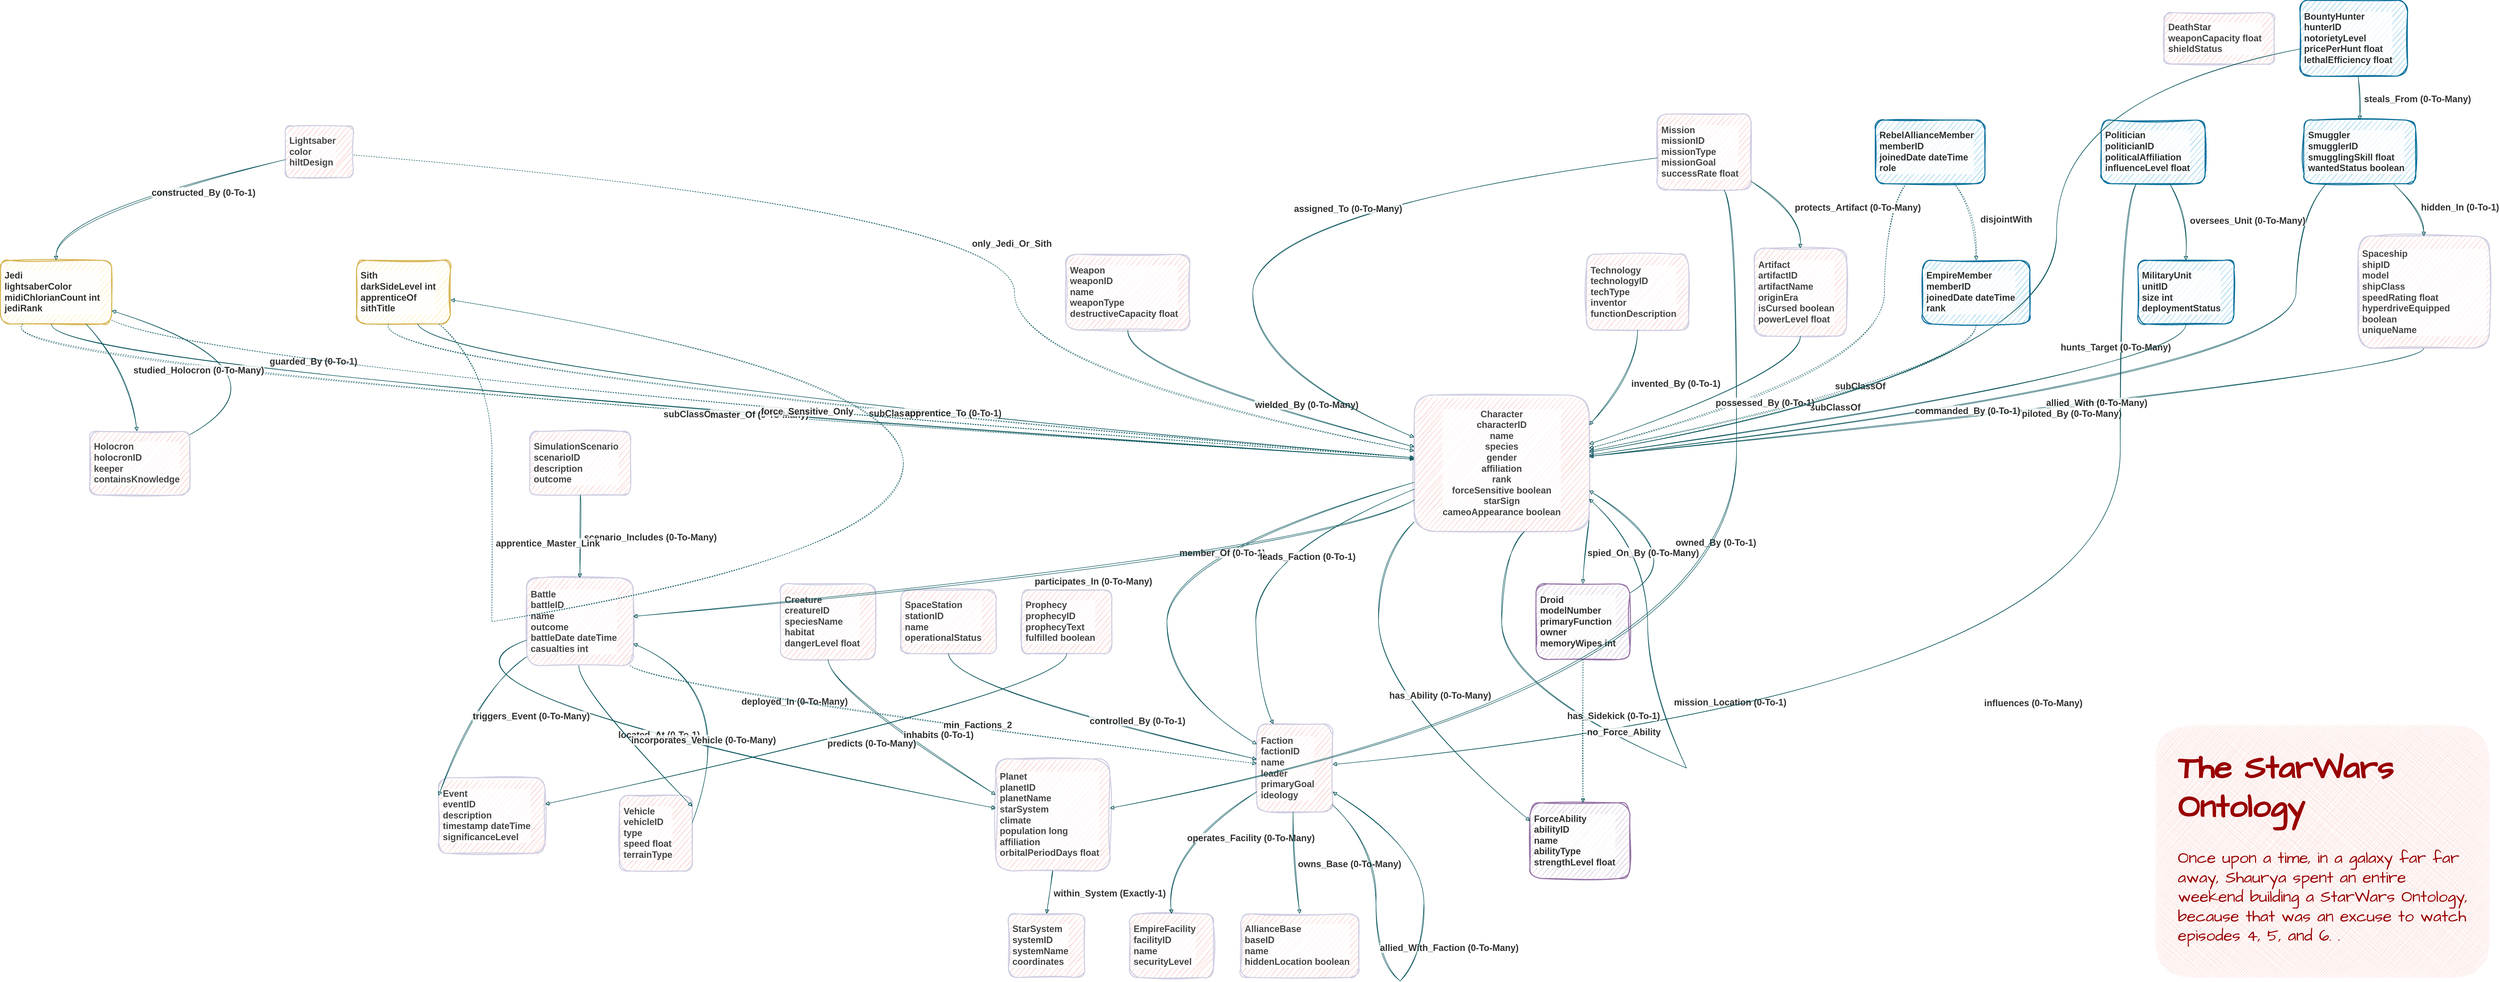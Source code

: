 <mxfile version="26.1.1">
  <diagram name="Page-1" id="XLeZ2xFjVM-nM3Y51FrJ">
    <mxGraphModel dx="7389" dy="4074" grid="1" gridSize="10" guides="1" tooltips="1" connect="1" arrows="1" fold="1" page="1" pageScale="1" pageWidth="850" pageHeight="1100" math="0" shadow="0" adaptiveColors="simple">
      <root>
        <mxCell id="0" />
        <mxCell id="1" parent="0" />
        <mxCell id="P2nuxgQEwrjuUguN4LJH-1" value="Character&#xa;characterID&#xa;name&#xa;species&#xa;gender&#xa;affiliation&#xa;rank&#xa;forceSensitive boolean&#xa;starSign&#xa;cameoAppearance boolean" style="whiteSpace=wrap;strokeWidth=2;sketch=1;curveFitting=1;jiggle=2;rounded=1;fontSize=18;labelBackgroundColor=default;labelBorderColor=none;fillColor=#FAD9D5;strokeColor=#D0CEE2;fontColor=#1A1A1A;textOpacity=80;align=center;spacingLeft=4;spacing=4;spacingTop=4;spacingBottom=4;spacingRight=4;fontStyle=1" vertex="1" parent="1">
          <mxGeometry x="2874" y="802" width="346" height="270" as="geometry" />
        </mxCell>
        <mxCell id="P2nuxgQEwrjuUguN4LJH-2" value="Jedi&#xa;lightsaberColor&#xa;midiChlorianCount int&#xa;jediRank" style="whiteSpace=wrap;strokeWidth=2;sketch=1;curveFitting=1;jiggle=2;rounded=1;fontSize=18;labelBackgroundColor=#FFFFFF;labelBorderColor=none;fillColor=#fff2cc;strokeColor=#d6b656;textOpacity=80;align=left;spacingLeft=4;spacing=4;spacingTop=4;spacingBottom=4;spacingRight=4;fontStyle=1" vertex="1" parent="1">
          <mxGeometry x="74" y="535" width="220" height="126" as="geometry" />
        </mxCell>
        <mxCell id="P2nuxgQEwrjuUguN4LJH-3" value="Sith&#xa;darkSideLevel int&#xa;apprenticeOf&#xa;sithTitle" style="whiteSpace=wrap;strokeWidth=2;sketch=1;curveFitting=1;jiggle=2;rounded=1;fontSize=18;labelBackgroundColor=#FFFFFF;labelBorderColor=none;fillColor=#fff2cc;strokeColor=#d6b656;textOpacity=80;align=left;spacingLeft=4;spacing=4;spacingTop=4;spacingBottom=4;spacingRight=4;fontStyle=1" vertex="1" parent="1">
          <mxGeometry x="779" y="535" width="186" height="126" as="geometry" />
        </mxCell>
        <mxCell id="P2nuxgQEwrjuUguN4LJH-4" value="Droid&#xa;modelNumber&#xa;primaryFunction&#xa;owner&#xa;memoryWipes int" style="whiteSpace=wrap;strokeWidth=2;sketch=1;curveFitting=1;jiggle=2;rounded=1;fontSize=18;labelBackgroundColor=#FFFFFF;labelBorderColor=none;fillColor=#e1d5e7;strokeColor=#9673a6;textOpacity=80;align=left;spacingLeft=4;spacing=4;spacingTop=4;spacingBottom=4;spacingRight=4;fontStyle=1" vertex="1" parent="1">
          <mxGeometry x="3115" y="1176" width="186" height="150" as="geometry" />
        </mxCell>
        <mxCell id="P2nuxgQEwrjuUguN4LJH-5" value="Spaceship&#xa;shipID&#xa;model&#xa;shipClass&#xa;speedRating float&#xa;hyperdriveEquipped boolean&#xa;uniqueName" style="whiteSpace=wrap;strokeWidth=2;sketch=1;curveFitting=1;jiggle=2;rounded=1;fontSize=18;labelBackgroundColor=#FFFFFF;labelBorderColor=none;fillColor=#FAD9D5;strokeColor=#D0CEE2;fontColor=#1A1A1A;textOpacity=80;align=left;spacingLeft=4;spacing=4;spacingTop=4;spacingBottom=4;spacingRight=4;fontStyle=1" vertex="1" parent="1">
          <mxGeometry x="4743" y="487" width="260" height="222" as="geometry" />
        </mxCell>
        <mxCell id="P2nuxgQEwrjuUguN4LJH-6" value="Planet&#xa;planetID&#xa;planetName&#xa;starSystem&#xa;climate&#xa;population long&#xa;affiliation&#xa;orbitalPeriodDays float" style="whiteSpace=wrap;strokeWidth=2;sketch=1;curveFitting=1;jiggle=2;rounded=1;fontSize=18;labelBackgroundColor=#FFFFFF;labelBorderColor=none;fillColor=#FAD9D5;strokeColor=#D0CEE2;fontColor=#1A1A1A;textOpacity=80;align=left;spacingLeft=4;spacing=4;spacingTop=4;spacingBottom=4;spacingRight=4;fontStyle=1" vertex="1" parent="1">
          <mxGeometry x="2045" y="1523" width="226" height="222" as="geometry" />
        </mxCell>
        <mxCell id="P2nuxgQEwrjuUguN4LJH-7" value="StarSystem&#xa;systemID&#xa;systemName&#xa;coordinates" style="whiteSpace=wrap;strokeWidth=2;sketch=1;curveFitting=1;jiggle=2;rounded=1;fontSize=18;labelBackgroundColor=#FFFFFF;labelBorderColor=none;fillColor=#FAD9D5;strokeColor=#D0CEE2;fontColor=#1A1A1A;textOpacity=80;align=left;spacingLeft=4;spacing=4;spacingTop=4;spacingBottom=4;spacingRight=4;fontStyle=1" vertex="1" parent="1">
          <mxGeometry x="2070" y="1830" width="151" height="126" as="geometry" />
        </mxCell>
        <mxCell id="P2nuxgQEwrjuUguN4LJH-8" value="Faction&#xa;factionID&#xa;name&#xa;leader&#xa;primaryGoal&#xa;ideology" style="whiteSpace=wrap;strokeWidth=2;sketch=1;curveFitting=1;jiggle=2;rounded=1;fontSize=18;labelBackgroundColor=#FFFFFF;labelBorderColor=none;fillColor=#FAD9D5;strokeColor=#D0CEE2;fontColor=#1A1A1A;textOpacity=80;align=left;spacingLeft=4;spacing=4;spacingTop=4;spacingBottom=4;spacingRight=4;fontStyle=1" vertex="1" parent="1">
          <mxGeometry x="2562" y="1454" width="150" height="174" as="geometry" />
        </mxCell>
        <mxCell id="P2nuxgQEwrjuUguN4LJH-9" value="Battle&#xa;battleID&#xa;name&#xa;outcome&#xa;battleDate dateTime&#xa;casualties int" style="whiteSpace=wrap;strokeWidth=2;sketch=1;curveFitting=1;jiggle=2;rounded=1;fontSize=18;labelBackgroundColor=#FFFFFF;labelBorderColor=none;fillColor=#FAD9D5;strokeColor=#D0CEE2;fontColor=#1A1A1A;textOpacity=80;align=left;spacingLeft=4;spacing=4;spacingTop=4;spacingBottom=4;spacingRight=4;fontStyle=1" vertex="1" parent="1">
          <mxGeometry x="1116" y="1164" width="211" height="174" as="geometry" />
        </mxCell>
        <mxCell id="P2nuxgQEwrjuUguN4LJH-10" value="Event&#xa;eventID&#xa;description&#xa;timestamp dateTime&#xa;significanceLevel" style="whiteSpace=wrap;strokeWidth=2;sketch=1;curveFitting=1;jiggle=2;rounded=1;fontSize=18;labelBackgroundColor=#FFFFFF;labelBorderColor=none;fillColor=#FAD9D5;strokeColor=#D0CEE2;fontColor=#1A1A1A;textOpacity=80;align=left;spacingLeft=4;spacing=4;spacingTop=4;spacingBottom=4;spacingRight=4;fontStyle=1" vertex="1" parent="1">
          <mxGeometry x="941.5" y="1560" width="211" height="150" as="geometry" />
        </mxCell>
        <mxCell id="P2nuxgQEwrjuUguN4LJH-11" value="Weapon&#xa;weaponID&#xa;name&#xa;weaponType&#xa;destructiveCapacity float" style="whiteSpace=wrap;strokeWidth=2;sketch=1;curveFitting=1;jiggle=2;rounded=1;fontSize=18;labelBackgroundColor=#FFFFFF;labelBorderColor=none;fillColor=#FAD9D5;strokeColor=#D0CEE2;fontColor=#1A1A1A;textOpacity=80;align=left;spacingLeft=4;spacing=4;spacingTop=4;spacingBottom=4;spacingRight=4;fontStyle=1" vertex="1" parent="1">
          <mxGeometry x="2184" y="523" width="245" height="150" as="geometry" />
        </mxCell>
        <mxCell id="P2nuxgQEwrjuUguN4LJH-12" value="Lightsaber&#xa;color&#xa;hiltDesign" style="whiteSpace=wrap;strokeWidth=2;sketch=1;curveFitting=1;jiggle=2;rounded=1;fontSize=18;labelBackgroundColor=#FFFFFF;labelBorderColor=none;fillColor=#FAD9D5;strokeColor=#D0CEE2;fontColor=#1A1A1A;textOpacity=80;align=left;spacingLeft=4;spacing=4;spacingTop=4;spacingBottom=4;spacingRight=4;fontStyle=1" vertex="1" parent="1">
          <mxGeometry x="638" y="269" width="135" height="102" as="geometry" />
        </mxCell>
        <mxCell id="P2nuxgQEwrjuUguN4LJH-13" value="ForceAbility&#xa;abilityID&#xa;name&#xa;abilityType&#xa;strengthLevel float" style="whiteSpace=wrap;strokeWidth=2;sketch=1;curveFitting=1;jiggle=2;rounded=1;fontSize=18;labelBackgroundColor=#FFFFFF;labelBorderColor=none;fillColor=#e1d5e7;strokeColor=#9673a6;textOpacity=80;align=left;spacingLeft=4;spacing=4;spacingTop=4;spacingBottom=4;spacingRight=4;fontStyle=1" vertex="1" parent="1">
          <mxGeometry x="3103" y="1610" width="198" height="150" as="geometry" />
        </mxCell>
        <mxCell id="P2nuxgQEwrjuUguN4LJH-14" value="Vehicle&#xa;vehicleID&#xa;type&#xa;speed float&#xa;terrainType" style="whiteSpace=wrap;strokeWidth=2;sketch=1;curveFitting=1;jiggle=2;rounded=1;fontSize=18;labelBackgroundColor=#FFFFFF;labelBorderColor=none;fillColor=#FAD9D5;strokeColor=#D0CEE2;fontColor=#1A1A1A;textOpacity=80;align=left;spacingLeft=4;spacing=4;spacingTop=4;spacingBottom=4;spacingRight=4;fontStyle=1" vertex="1" parent="1">
          <mxGeometry x="1300" y="1595" width="144" height="150" as="geometry" />
        </mxCell>
        <mxCell id="P2nuxgQEwrjuUguN4LJH-15" value="Mission&#xa;missionID&#xa;missionType&#xa;missionGoal&#xa;successRate float" style="whiteSpace=wrap;strokeWidth=2;sketch=1;curveFitting=1;jiggle=2;rounded=1;fontSize=18;labelBackgroundColor=#FFFFFF;labelBorderColor=none;fillColor=#FAD9D5;strokeColor=#D0CEE2;fontColor=#1A1A1A;textOpacity=80;align=left;spacingLeft=4;spacing=4;spacingTop=4;spacingBottom=4;spacingRight=4;fontStyle=1" vertex="1" parent="1">
          <mxGeometry x="3355" y="245" width="186" height="150" as="geometry" />
        </mxCell>
        <mxCell id="P2nuxgQEwrjuUguN4LJH-16" value="AllianceBase&#xa;baseID&#xa;name&#xa;hiddenLocation boolean" style="whiteSpace=wrap;strokeWidth=2;sketch=1;curveFitting=1;jiggle=2;rounded=1;fontSize=18;labelBackgroundColor=#FFFFFF;labelBorderColor=none;fillColor=#FAD9D5;strokeColor=#D0CEE2;fontColor=#1A1A1A;textOpacity=80;align=left;spacingLeft=4;spacing=4;spacingTop=4;spacingBottom=4;spacingRight=4;fontStyle=1" vertex="1" parent="1">
          <mxGeometry x="2530" y="1830" width="234" height="126" as="geometry" />
        </mxCell>
        <mxCell id="P2nuxgQEwrjuUguN4LJH-17" value="EmpireFacility&#xa;facilityID&#xa;name&#xa;securityLevel" style="whiteSpace=wrap;strokeWidth=2;sketch=1;curveFitting=1;jiggle=2;rounded=1;fontSize=18;labelBackgroundColor=#FFFFFF;labelBorderColor=none;fillColor=#FAD9D5;strokeColor=#D0CEE2;fontColor=#1A1A1A;textOpacity=80;align=left;spacingLeft=4;spacing=4;spacingTop=4;spacingBottom=4;spacingRight=4;fontStyle=1" vertex="1" parent="1">
          <mxGeometry x="2310" y="1830" width="166" height="126" as="geometry" />
        </mxCell>
        <mxCell id="P2nuxgQEwrjuUguN4LJH-18" value="RebelAllianceMember&#xa;memberID&#xa;joinedDate dateTime&#xa;role" style="whiteSpace=wrap;strokeWidth=2;sketch=1;curveFitting=1;jiggle=2;rounded=1;fontSize=18;labelBackgroundColor=#FFFFFF;labelBorderColor=none;fillColor=#b1ddf0;strokeColor=#10739e;textOpacity=80;align=left;spacingLeft=4;spacing=4;spacingTop=4;spacingBottom=4;spacingRight=4;fontStyle=1" vertex="1" parent="1">
          <mxGeometry x="3787" y="257" width="217" height="126" as="geometry" />
        </mxCell>
        <mxCell id="P2nuxgQEwrjuUguN4LJH-19" value="EmpireMember&#xa;memberID&#xa;joinedDate dateTime&#xa;rank" style="whiteSpace=wrap;strokeWidth=2;sketch=1;curveFitting=1;jiggle=2;rounded=1;fontSize=18;labelBackgroundColor=#FFFFFF;labelBorderColor=none;fillColor=#b1ddf0;strokeColor=#10739e;textOpacity=80;align=left;spacingLeft=4;spacing=4;spacingTop=4;spacingBottom=4;spacingRight=4;fontStyle=1" vertex="1" parent="1">
          <mxGeometry x="3880" y="535" width="213" height="126" as="geometry" />
        </mxCell>
        <mxCell id="P2nuxgQEwrjuUguN4LJH-20" value="Creature&#xa;creatureID&#xa;speciesName&#xa;habitat&#xa;dangerLevel float" style="whiteSpace=wrap;strokeWidth=2;sketch=1;curveFitting=1;jiggle=2;rounded=1;fontSize=18;labelBackgroundColor=#FFFFFF;labelBorderColor=none;fillColor=#FAD9D5;strokeColor=#D0CEE2;fontColor=#1A1A1A;textOpacity=80;align=left;spacingLeft=4;spacing=4;spacingTop=4;spacingBottom=4;spacingRight=4;fontStyle=1" vertex="1" parent="1">
          <mxGeometry x="1619" y="1176" width="188" height="150" as="geometry" />
        </mxCell>
        <mxCell id="P2nuxgQEwrjuUguN4LJH-21" value="Technology&#xa;technologyID&#xa;techType&#xa;inventor&#xa;functionDescription" style="whiteSpace=wrap;strokeWidth=2;sketch=1;curveFitting=1;jiggle=2;rounded=1;fontSize=18;labelBackgroundColor=#FFFFFF;labelBorderColor=none;fillColor=#FAD9D5;strokeColor=#D0CEE2;fontColor=#1A1A1A;textOpacity=80;align=left;spacingLeft=4;spacing=4;spacingTop=4;spacingBottom=4;spacingRight=4;fontStyle=1" vertex="1" parent="1">
          <mxGeometry x="3215" y="523" width="202" height="150" as="geometry" />
        </mxCell>
        <mxCell id="P2nuxgQEwrjuUguN4LJH-22" value="Artifact&#xa;artifactID&#xa;artifactName&#xa;originEra&#xa;isCursed boolean&#xa;powerLevel float" style="whiteSpace=wrap;strokeWidth=2;sketch=1;curveFitting=1;jiggle=2;rounded=1;fontSize=18;labelBackgroundColor=#FFFFFF;labelBorderColor=none;fillColor=#FAD9D5;strokeColor=#D0CEE2;fontColor=#1A1A1A;textOpacity=80;align=left;spacingLeft=4;spacing=4;spacingTop=4;spacingBottom=4;spacingRight=4;fontStyle=1" vertex="1" parent="1">
          <mxGeometry x="3547" y="511" width="183" height="174" as="geometry" />
        </mxCell>
        <mxCell id="P2nuxgQEwrjuUguN4LJH-23" value="Holocron&#xa;holocronID&#xa;keeper&#xa;containsKnowledge" style="whiteSpace=wrap;strokeWidth=2;sketch=1;curveFitting=1;jiggle=2;rounded=1;fontSize=18;labelBackgroundColor=#FFFFFF;labelBorderColor=none;fillColor=#FAD9D5;strokeColor=#D0CEE2;fontColor=#1A1A1A;textOpacity=80;align=left;spacingLeft=4;spacing=4;spacingTop=4;spacingBottom=4;spacingRight=4;fontStyle=1" vertex="1" parent="1">
          <mxGeometry x="251" y="874" width="198" height="126" as="geometry" />
        </mxCell>
        <mxCell id="P2nuxgQEwrjuUguN4LJH-24" value="SpaceStation&#xa;stationID&#xa;name&#xa;operationalStatus" style="whiteSpace=wrap;strokeWidth=2;sketch=1;curveFitting=1;jiggle=2;rounded=1;fontSize=18;labelBackgroundColor=#FFFFFF;labelBorderColor=none;fillColor=#FAD9D5;strokeColor=#D0CEE2;fontColor=#1A1A1A;textOpacity=80;align=left;spacingLeft=4;spacing=4;spacingTop=4;spacingBottom=4;spacingRight=4;fontStyle=1" vertex="1" parent="1">
          <mxGeometry x="1857" y="1188" width="189" height="126" as="geometry" />
        </mxCell>
        <mxCell id="P2nuxgQEwrjuUguN4LJH-25" value="DeathStar&#xa;weaponCapacity float&#xa;shieldStatus" style="whiteSpace=wrap;strokeWidth=2;sketch=1;curveFitting=1;jiggle=2;rounded=1;fontSize=18;labelBackgroundColor=#FFFFFF;labelBorderColor=none;fillColor=#FAD9D5;strokeColor=#D0CEE2;fontColor=#1A1A1A;textOpacity=80;align=left;spacingLeft=4;spacing=4;spacingTop=4;spacingBottom=4;spacingRight=4;fontStyle=1" vertex="1" parent="1">
          <mxGeometry x="4359" y="44" width="218" height="102" as="geometry" />
        </mxCell>
        <mxCell id="P2nuxgQEwrjuUguN4LJH-26" value="BountyHunter&#xa;hunterID&#xa;notorietyLevel&#xa;pricePerHunt float&#xa;lethalEfficiency float" style="whiteSpace=wrap;strokeWidth=2;sketch=1;curveFitting=1;jiggle=2;rounded=1;fontSize=18;labelBackgroundColor=#FFFFFF;labelBorderColor=none;fillColor=#b1ddf0;strokeColor=#10739e;textOpacity=80;align=left;spacingLeft=4;spacing=4;spacingTop=4;spacingBottom=4;spacingRight=4;fontStyle=1" vertex="1" parent="1">
          <mxGeometry x="4628" y="20" width="213" height="150" as="geometry" />
        </mxCell>
        <mxCell id="P2nuxgQEwrjuUguN4LJH-27" value="Smuggler&#xa;smugglerID&#xa;smugglingSkill float&#xa;wantedStatus boolean" style="whiteSpace=wrap;strokeWidth=2;sketch=1;curveFitting=1;jiggle=2;rounded=1;fontSize=18;labelBackgroundColor=#FFFFFF;labelBorderColor=none;fillColor=#b1ddf0;strokeColor=#10739e;textOpacity=80;align=left;spacingLeft=4;spacing=4;spacingTop=4;spacingBottom=4;spacingRight=4;fontStyle=1" vertex="1" parent="1">
          <mxGeometry x="4636" y="257" width="221" height="126" as="geometry" />
        </mxCell>
        <mxCell id="P2nuxgQEwrjuUguN4LJH-28" value="Politician&#xa;politicianID&#xa;politicalAffiliation&#xa;influenceLevel float" style="whiteSpace=wrap;strokeWidth=2;sketch=1;curveFitting=1;jiggle=2;rounded=1;fontSize=18;labelBackgroundColor=#FFFFFF;labelBorderColor=none;fillColor=#b1ddf0;strokeColor=#10739e;textOpacity=80;align=left;spacingLeft=4;spacing=4;spacingTop=4;spacingBottom=4;spacingRight=4;fontStyle=1" vertex="1" parent="1">
          <mxGeometry x="4234" y="257" width="206" height="126" as="geometry" />
        </mxCell>
        <mxCell id="P2nuxgQEwrjuUguN4LJH-29" value="MilitaryUnit&#xa;unitID&#xa;size int&#xa;deploymentStatus" style="whiteSpace=wrap;strokeWidth=2;sketch=1;curveFitting=1;jiggle=2;rounded=1;fontSize=18;labelBackgroundColor=#FFFFFF;labelBorderColor=none;fillColor=#b1ddf0;strokeColor=#10739e;textOpacity=80;align=left;spacingLeft=4;spacing=4;spacingTop=4;spacingBottom=4;spacingRight=4;fontStyle=1" vertex="1" parent="1">
          <mxGeometry x="4307" y="535" width="190" height="126" as="geometry" />
        </mxCell>
        <mxCell id="P2nuxgQEwrjuUguN4LJH-30" value="SimulationScenario&#xa;scenarioID&#xa;description&#xa;outcome" style="whiteSpace=wrap;strokeWidth=2;sketch=1;curveFitting=1;jiggle=2;rounded=1;fontSize=18;labelBackgroundColor=#FFFFFF;labelBorderColor=none;fillColor=#FAD9D5;strokeColor=#D0CEE2;fontColor=#1A1A1A;textOpacity=80;align=left;spacingLeft=4;spacing=4;spacingTop=4;spacingBottom=4;spacingRight=4;fontStyle=1" vertex="1" parent="1">
          <mxGeometry x="1122" y="874" width="200" height="126" as="geometry" />
        </mxCell>
        <mxCell id="P2nuxgQEwrjuUguN4LJH-31" value="Prophecy&#xa;prophecyID&#xa;prophecyText&#xa;fulfilled boolean" style="whiteSpace=wrap;strokeWidth=2;sketch=1;curveFitting=1;jiggle=2;rounded=1;fontSize=18;labelBackgroundColor=#FFFFFF;labelBorderColor=none;fillColor=#FAD9D5;strokeColor=#D0CEE2;fontColor=#1A1A1A;textOpacity=80;align=left;spacingLeft=4;spacing=4;spacingTop=4;spacingBottom=4;spacingRight=4;fontStyle=1" vertex="1" parent="1">
          <mxGeometry x="2096" y="1188" width="179" height="126" as="geometry" />
        </mxCell>
        <mxCell id="P2nuxgQEwrjuUguN4LJH-32" value="" style="whiteSpace=wrap;strokeWidth=2;sketch=1;curveFitting=1;jiggle=2;rounded=1;fontSize=18;labelBackgroundColor=#FFFFFF;labelBorderColor=none;fillColor=#FAD9D5;strokeColor=#D0CEE2;fontColor=#1A1A1A;textOpacity=80;align=left;spacingLeft=4;spacing=4;spacingTop=4;spacingBottom=4;spacingRight=4;fontStyle=1" vertex="1" parent="1">
          <mxGeometry x="3047" y="1251" as="geometry" />
        </mxCell>
        <mxCell id="P2nuxgQEwrjuUguN4LJH-33" value="" style="whiteSpace=wrap;strokeWidth=2;sketch=1;curveFitting=1;jiggle=2;rounded=1;fontSize=18;labelBackgroundColor=#FFFFFF;labelBorderColor=none;fillColor=#FAD9D5;strokeColor=#D0CEE2;fontColor=#1A1A1A;textOpacity=80;align=left;spacingLeft=4;spacing=4;spacingTop=4;spacingBottom=4;spacingRight=4;fontStyle=1" vertex="1" parent="1">
          <mxGeometry x="3413" y="1541" as="geometry" />
        </mxCell>
        <mxCell id="P2nuxgQEwrjuUguN4LJH-34" value="" style="whiteSpace=wrap;strokeWidth=2;sketch=1;curveFitting=1;jiggle=2;rounded=1;fontSize=18;labelBackgroundColor=#FFFFFF;labelBorderColor=none;fillColor=#FAD9D5;strokeColor=#D0CEE2;fontColor=#1A1A1A;textOpacity=80;align=left;spacingLeft=4;spacing=4;spacingTop=4;spacingBottom=4;spacingRight=4;fontStyle=1" vertex="1" parent="1">
          <mxGeometry x="2798" y="1808" as="geometry" />
        </mxCell>
        <mxCell id="P2nuxgQEwrjuUguN4LJH-35" value="" style="whiteSpace=wrap;strokeWidth=2;sketch=1;curveFitting=1;jiggle=2;rounded=1;fontSize=18;labelBackgroundColor=#FFFFFF;labelBorderColor=none;fillColor=#FAD9D5;strokeColor=#D0CEE2;fontColor=#1A1A1A;textOpacity=80;align=left;spacingLeft=4;spacing=4;spacingTop=4;spacingBottom=4;spacingRight=4;fontStyle=1" vertex="1" parent="1">
          <mxGeometry x="2846" y="1963" as="geometry" />
        </mxCell>
        <mxCell id="P2nuxgQEwrjuUguN4LJH-36" value="" style="whiteSpace=wrap;strokeWidth=2;sketch=1;curveFitting=1;jiggle=2;rounded=1;fontSize=18;labelBackgroundColor=#FFFFFF;labelBorderColor=none;fillColor=#FAD9D5;strokeColor=#D0CEE2;fontColor=#1A1A1A;textOpacity=80;align=left;spacingLeft=4;spacing=4;spacingTop=4;spacingBottom=4;spacingRight=4;fontStyle=1" vertex="1" parent="1">
          <mxGeometry x="1047" y="937" as="geometry" />
        </mxCell>
        <mxCell id="P2nuxgQEwrjuUguN4LJH-37" value="" style="whiteSpace=wrap;strokeWidth=2;sketch=1;curveFitting=1;jiggle=2;rounded=1;fontSize=18;labelBackgroundColor=#FFFFFF;labelBorderColor=none;fillColor=#FAD9D5;strokeColor=#D0CEE2;fontColor=#1A1A1A;textOpacity=80;align=left;spacingLeft=4;spacing=4;spacingTop=4;spacingBottom=4;spacingRight=4;fontStyle=1" vertex="1" parent="1">
          <mxGeometry x="1047" y="1251" as="geometry" />
        </mxCell>
        <mxCell id="P2nuxgQEwrjuUguN4LJH-38" value="subClassOf" style="curved=1;dashed=1;dashPattern=2 3;startArrow=none;endArrow=block;exitX=0.2;exitY=1;entryX=0;entryY=0.47;rounded=1;sketch=1;curveFitting=1;jiggle=2;fontSize=18;labelBackgroundColor=#FFFFFF;labelBorderColor=none;strokeColor=#09555B;fontColor=default;textOpacity=80;align=left;spacingLeft=4;spacing=4;spacingTop=4;spacingBottom=4;spacingRight=4;fontStyle=1" edge="1" parent="1" source="P2nuxgQEwrjuUguN4LJH-2" target="P2nuxgQEwrjuUguN4LJH-1">
          <mxGeometry relative="1" as="geometry">
            <Array as="points">
              <mxPoint x="20" y="755" />
            </Array>
          </mxGeometry>
        </mxCell>
        <mxCell id="P2nuxgQEwrjuUguN4LJH-39" value="subClassOf" style="curved=1;dashed=1;dashPattern=2 3;startArrow=none;endArrow=block;exitX=0.34;exitY=1;entryX=0;entryY=0.46;rounded=1;sketch=1;curveFitting=1;jiggle=2;fontSize=18;labelBackgroundColor=#FFFFFF;labelBorderColor=none;strokeColor=#09555B;fontColor=default;textOpacity=80;align=left;spacingLeft=4;spacing=4;spacingTop=4;spacingBottom=4;spacingRight=4;fontStyle=1" edge="1" parent="1" source="P2nuxgQEwrjuUguN4LJH-3" target="P2nuxgQEwrjuUguN4LJH-1">
          <mxGeometry relative="1" as="geometry">
            <Array as="points">
              <mxPoint x="800" y="755" />
            </Array>
          </mxGeometry>
        </mxCell>
        <mxCell id="P2nuxgQEwrjuUguN4LJH-40" value="subClassOf" style="curved=1;dashed=1;dashPattern=2 3;startArrow=none;endArrow=block;exitX=0.28;exitY=1;entryX=1;entryY=0.39;rounded=1;sketch=1;curveFitting=1;jiggle=2;fontSize=18;labelBackgroundColor=#FFFFFF;labelBorderColor=none;strokeColor=#09555B;fontColor=default;textOpacity=80;align=left;spacingLeft=4;spacing=4;spacingTop=4;spacingBottom=4;spacingRight=4;fontStyle=1" edge="1" parent="1" source="P2nuxgQEwrjuUguN4LJH-18" target="P2nuxgQEwrjuUguN4LJH-1">
          <mxGeometry relative="1" as="geometry">
            <Array as="points">
              <mxPoint x="3805" y="441" />
              <mxPoint x="3805" y="755" />
            </Array>
          </mxGeometry>
        </mxCell>
        <mxCell id="P2nuxgQEwrjuUguN4LJH-41" value="subClassOf" style="curved=1;dashed=1;dashPattern=2 3;startArrow=none;endArrow=block;exitX=0.5;exitY=1;entryX=1;entryY=0.41;rounded=1;sketch=1;curveFitting=1;jiggle=2;fontSize=18;labelBackgroundColor=#FFFFFF;labelBorderColor=none;strokeColor=#09555B;fontColor=default;textOpacity=80;align=left;spacingLeft=4;spacing=4;spacingTop=4;spacingBottom=4;spacingRight=4;fontStyle=1" edge="1" parent="1" source="P2nuxgQEwrjuUguN4LJH-19" target="P2nuxgQEwrjuUguN4LJH-1">
          <mxGeometry relative="1" as="geometry">
            <Array as="points">
              <mxPoint x="3987" y="755" />
            </Array>
          </mxGeometry>
        </mxCell>
        <mxCell id="P2nuxgQEwrjuUguN4LJH-42" value="disjointWith" style="curved=1;dashed=1;dashPattern=2 3;startArrow=none;endArrow=block;exitX=0.72;exitY=1;entryX=0.5;entryY=0;rounded=1;sketch=1;curveFitting=1;jiggle=2;fontSize=18;labelBackgroundColor=#FFFFFF;labelBorderColor=none;strokeColor=#09555B;fontColor=default;textOpacity=80;align=left;spacingLeft=4;spacing=4;spacingTop=4;spacingBottom=4;spacingRight=4;fontStyle=1" edge="1" parent="1" source="P2nuxgQEwrjuUguN4LJH-18" target="P2nuxgQEwrjuUguN4LJH-19">
          <mxGeometry relative="1" as="geometry">
            <Array as="points">
              <mxPoint x="3987" y="441" />
            </Array>
          </mxGeometry>
        </mxCell>
        <mxCell id="P2nuxgQEwrjuUguN4LJH-43" value="member_Of (0-To-1)" style="curved=1;startArrow=none;endArrow=block;exitX=0;exitY=0.64;entryX=0;entryY=0.23;rounded=1;sketch=1;curveFitting=1;jiggle=2;fontSize=18;labelBackgroundColor=#FFFFFF;labelBorderColor=none;strokeColor=#09555B;fontColor=default;textOpacity=80;align=left;spacingLeft=4;spacing=4;spacingTop=4;spacingBottom=4;spacingRight=4;fontStyle=1" edge="1" parent="1" source="P2nuxgQEwrjuUguN4LJH-1" target="P2nuxgQEwrjuUguN4LJH-8">
          <mxGeometry relative="1" as="geometry">
            <Array as="points">
              <mxPoint x="2384" y="1118" />
              <mxPoint x="2384" y="1384" />
            </Array>
          </mxGeometry>
        </mxCell>
        <mxCell id="P2nuxgQEwrjuUguN4LJH-44" value="leads_Faction (0-To-1)" style="curved=1;startArrow=none;endArrow=block;exitX=0;exitY=0.69;entryX=0.22;entryY=0;rounded=1;sketch=1;curveFitting=1;jiggle=2;fontSize=18;labelBackgroundColor=#FFFFFF;labelBorderColor=none;strokeColor=#09555B;fontColor=default;textOpacity=80;align=left;spacingLeft=4;spacing=4;spacingTop=4;spacingBottom=4;spacingRight=4;fontStyle=1" edge="1" parent="1" source="P2nuxgQEwrjuUguN4LJH-1" target="P2nuxgQEwrjuUguN4LJH-8">
          <mxGeometry relative="1" as="geometry">
            <Array as="points">
              <mxPoint x="2560" y="1118" />
              <mxPoint x="2560" y="1384" />
            </Array>
          </mxGeometry>
        </mxCell>
        <mxCell id="P2nuxgQEwrjuUguN4LJH-45" value="apprentice_To (0-To-1)" style="curved=1;startArrow=none;endArrow=block;exitX=0.65;exitY=1;entryX=0;entryY=0.46;rounded=1;sketch=1;curveFitting=1;jiggle=2;fontSize=18;labelBackgroundColor=#FFFFFF;labelBorderColor=none;strokeColor=#09555B;fontColor=default;textOpacity=80;align=left;spacingLeft=4;spacing=4;spacingTop=4;spacingBottom=4;spacingRight=4;fontStyle=1" edge="1" parent="1" source="P2nuxgQEwrjuUguN4LJH-3" target="P2nuxgQEwrjuUguN4LJH-1">
          <mxGeometry relative="1" as="geometry">
            <Array as="points">
              <mxPoint x="944" y="755" />
            </Array>
          </mxGeometry>
        </mxCell>
        <mxCell id="P2nuxgQEwrjuUguN4LJH-46" value="master_Of (0-To-Many)" style="curved=1;startArrow=none;endArrow=block;exitX=0.46;exitY=1;entryX=0;entryY=0.47;rounded=1;sketch=1;curveFitting=1;jiggle=2;fontSize=18;labelBackgroundColor=#FFFFFF;labelBorderColor=none;strokeColor=#09555B;fontColor=default;textOpacity=80;align=left;spacingLeft=4;spacing=4;spacingTop=4;spacingBottom=4;spacingRight=4;fontStyle=1" edge="1" parent="1" source="P2nuxgQEwrjuUguN4LJH-2" target="P2nuxgQEwrjuUguN4LJH-1">
          <mxGeometry relative="1" as="geometry">
            <Array as="points">
              <mxPoint x="164" y="755" />
            </Array>
          </mxGeometry>
        </mxCell>
        <mxCell id="P2nuxgQEwrjuUguN4LJH-47" value="participates_In (0-To-Many)" style="curved=1;startArrow=none;endArrow=block;exitX=0;exitY=0.77;entryX=1;entryY=0.44;rounded=1;sketch=1;curveFitting=1;jiggle=2;fontSize=18;labelBackgroundColor=#FFFFFF;labelBorderColor=none;strokeColor=#09555B;fontColor=default;textOpacity=80;align=left;spacingLeft=4;spacing=4;spacingTop=4;spacingBottom=4;spacingRight=4;fontStyle=1" edge="1" parent="1" source="P2nuxgQEwrjuUguN4LJH-1" target="P2nuxgQEwrjuUguN4LJH-9">
          <mxGeometry relative="1" as="geometry">
            <Array as="points">
              <mxPoint x="2682" y="1118" />
            </Array>
          </mxGeometry>
        </mxCell>
        <mxCell id="P2nuxgQEwrjuUguN4LJH-48" value="located_At (0-To-1)" style="curved=1;startArrow=none;endArrow=block;exitX=0;exitY=0.71;entryX=0;entryY=0.44;rounded=1;sketch=1;curveFitting=1;jiggle=2;fontSize=18;labelBackgroundColor=#FFFFFF;labelBorderColor=none;strokeColor=#09555B;fontColor=default;textOpacity=80;align=left;spacingLeft=4;spacing=4;spacingTop=4;spacingBottom=4;spacingRight=4;fontStyle=1" edge="1" parent="1" source="P2nuxgQEwrjuUguN4LJH-9" target="P2nuxgQEwrjuUguN4LJH-6">
          <mxGeometry relative="1" as="geometry">
            <Array as="points">
              <mxPoint x="830" y="1384" />
            </Array>
          </mxGeometry>
        </mxCell>
        <mxCell id="P2nuxgQEwrjuUguN4LJH-49" value="triggers_Event (0-To-Many)" style="curved=1;startArrow=none;endArrow=block;exitX=0;exitY=0.9;entryX=0;entryY=0.24;rounded=1;sketch=1;curveFitting=1;jiggle=2;fontSize=18;labelBackgroundColor=#FFFFFF;labelBorderColor=none;strokeColor=#09555B;fontColor=default;textOpacity=80;align=left;spacingLeft=4;spacing=4;spacingTop=4;spacingBottom=4;spacingRight=4;fontStyle=1" edge="1" parent="1" source="P2nuxgQEwrjuUguN4LJH-9" target="P2nuxgQEwrjuUguN4LJH-10">
          <mxGeometry relative="1" as="geometry">
            <Array as="points">
              <mxPoint x="1021" y="1384" />
            </Array>
          </mxGeometry>
        </mxCell>
        <mxCell id="P2nuxgQEwrjuUguN4LJH-50" value="owned_By (0-To-1)" style="curved=1;startArrow=none;endArrow=block;exitX=1;exitY=0.12;entryX=1;entryY=0.7;rounded=1;sketch=1;curveFitting=1;jiggle=2;fontSize=18;labelBackgroundColor=#FFFFFF;labelBorderColor=none;strokeColor=#09555B;fontColor=default;textOpacity=80;align=left;spacingLeft=4;spacing=4;spacingTop=4;spacingBottom=4;spacingRight=4;fontStyle=1" edge="1" parent="1" source="P2nuxgQEwrjuUguN4LJH-4" target="P2nuxgQEwrjuUguN4LJH-1">
          <mxGeometry relative="1" as="geometry">
            <Array as="points">
              <mxPoint x="3424" y="1118" />
            </Array>
          </mxGeometry>
        </mxCell>
        <mxCell id="P2nuxgQEwrjuUguN4LJH-51" value="piloted_By (0-To-Many)" style="curved=1;startArrow=none;endArrow=block;exitX=0.5;exitY=1;entryX=1;entryY=0.45;rounded=1;sketch=1;curveFitting=1;jiggle=2;fontSize=18;labelBackgroundColor=#FFFFFF;labelBorderColor=none;strokeColor=#09555B;fontColor=default;textOpacity=80;align=left;spacingLeft=4;spacing=4;spacingTop=4;spacingBottom=4;spacingRight=4;fontStyle=1" edge="1" parent="1" source="P2nuxgQEwrjuUguN4LJH-5" target="P2nuxgQEwrjuUguN4LJH-1">
          <mxGeometry relative="1" as="geometry">
            <Array as="points">
              <mxPoint x="4873" y="755" />
            </Array>
          </mxGeometry>
        </mxCell>
        <mxCell id="P2nuxgQEwrjuUguN4LJH-52" value="within_System (Exactly-1)" style="curved=1;startArrow=none;endArrow=block;exitX=0.5;exitY=1;entryX=0.5;entryY=0;rounded=1;sketch=1;curveFitting=1;jiggle=2;fontSize=18;labelBackgroundColor=#FFFFFF;labelBorderColor=none;strokeColor=#09555B;fontColor=default;textOpacity=80;align=left;spacingLeft=4;spacing=4;spacingTop=4;spacingBottom=4;spacingRight=4;fontStyle=1" edge="1" parent="1" source="P2nuxgQEwrjuUguN4LJH-6" target="P2nuxgQEwrjuUguN4LJH-7">
          <mxGeometry relative="1" as="geometry">
            <Array as="points" />
          </mxGeometry>
        </mxCell>
        <mxCell id="P2nuxgQEwrjuUguN4LJH-53" value="wielded_By (0-To-Many)" style="curved=1;startArrow=none;endArrow=block;exitX=0.5;exitY=1;entryX=0;entryY=0.38;rounded=1;sketch=1;curveFitting=1;jiggle=2;fontSize=18;labelBackgroundColor=#FFFFFF;labelBorderColor=none;strokeColor=#09555B;fontColor=default;textOpacity=80;align=left;spacingLeft=4;spacing=4;spacingTop=4;spacingBottom=4;spacingRight=4;fontStyle=1" edge="1" parent="1" source="P2nuxgQEwrjuUguN4LJH-11" target="P2nuxgQEwrjuUguN4LJH-1">
          <mxGeometry relative="1" as="geometry">
            <Array as="points">
              <mxPoint x="2307" y="755" />
            </Array>
          </mxGeometry>
        </mxCell>
        <mxCell id="P2nuxgQEwrjuUguN4LJH-54" value="has_Ability (0-To-Many)" style="curved=1;startArrow=none;endArrow=block;exitX=0;exitY=0.93;entryX=0;entryY=0.24;rounded=1;sketch=1;curveFitting=1;jiggle=2;fontSize=18;labelBackgroundColor=#FFFFFF;labelBorderColor=none;strokeColor=#09555B;fontColor=default;textOpacity=80;align=left;spacingLeft=4;spacing=4;spacingTop=4;spacingBottom=4;spacingRight=4;fontStyle=1" edge="1" parent="1" source="P2nuxgQEwrjuUguN4LJH-1" target="P2nuxgQEwrjuUguN4LJH-13">
          <mxGeometry relative="1" as="geometry">
            <Array as="points">
              <mxPoint x="2803" y="1118" />
              <mxPoint x="2803" y="1384" />
            </Array>
          </mxGeometry>
        </mxCell>
        <mxCell id="P2nuxgQEwrjuUguN4LJH-55" value="deployed_In (0-To-Many)" style="curved=1;startArrow=none;endArrow=block;exitX=1;exitY=0.36;entryX=1;entryY=0.75;rounded=1;sketch=1;curveFitting=1;jiggle=2;fontSize=18;labelBackgroundColor=#FFFFFF;labelBorderColor=none;strokeColor=#09555B;fontColor=default;textOpacity=80;align=left;spacingLeft=4;spacing=4;spacingTop=4;spacingBottom=4;spacingRight=4;fontStyle=1" edge="1" parent="1" source="P2nuxgQEwrjuUguN4LJH-14" target="P2nuxgQEwrjuUguN4LJH-9">
          <mxGeometry relative="1" as="geometry">
            <Array as="points">
              <mxPoint x="1542" y="1384" />
            </Array>
          </mxGeometry>
        </mxCell>
        <mxCell id="P2nuxgQEwrjuUguN4LJH-56" value="assigned_To (0-To-Many)" style="curved=1;startArrow=none;endArrow=block;exitX=0;exitY=0.58;entryX=0;entryY=0.31;rounded=1;sketch=1;curveFitting=1;jiggle=2;fontSize=18;labelBackgroundColor=#FFFFFF;labelBorderColor=none;strokeColor=#09555B;fontColor=default;textOpacity=80;align=left;spacingLeft=4;spacing=4;spacingTop=4;spacingBottom=4;spacingRight=4;fontStyle=1" edge="1" parent="1" source="P2nuxgQEwrjuUguN4LJH-15" target="P2nuxgQEwrjuUguN4LJH-1">
          <mxGeometry relative="1" as="geometry">
            <Array as="points">
              <mxPoint x="2554" y="441" />
              <mxPoint x="2554" y="755" />
            </Array>
          </mxGeometry>
        </mxCell>
        <mxCell id="P2nuxgQEwrjuUguN4LJH-57" value="mission_Location (0-To-1)" style="curved=1;startArrow=none;endArrow=block;exitX=0.71;exitY=1;entryX=1;entryY=0.44;rounded=1;sketch=1;curveFitting=1;jiggle=2;fontSize=18;labelBackgroundColor=#FFFFFF;labelBorderColor=none;strokeColor=#09555B;fontColor=default;textOpacity=80;align=left;spacingLeft=4;spacing=4;spacingTop=4;spacingBottom=4;spacingRight=4;fontStyle=1" edge="1" parent="1" source="P2nuxgQEwrjuUguN4LJH-15" target="P2nuxgQEwrjuUguN4LJH-6">
          <mxGeometry relative="1" as="geometry">
            <Array as="points">
              <mxPoint x="3512" y="441" />
              <mxPoint x="3512" y="1384" />
            </Array>
          </mxGeometry>
        </mxCell>
        <mxCell id="P2nuxgQEwrjuUguN4LJH-58" value="operates_Facility (0-To-Many)" style="curved=1;startArrow=none;endArrow=block;exitX=0;exitY=0.77;entryX=0.5;entryY=0;rounded=1;sketch=1;curveFitting=1;jiggle=2;fontSize=18;labelBackgroundColor=#FFFFFF;labelBorderColor=none;strokeColor=#09555B;fontColor=default;textOpacity=80;align=left;spacingLeft=4;spacing=4;spacingTop=4;spacingBottom=4;spacingRight=4;fontStyle=1" edge="1" parent="1" source="P2nuxgQEwrjuUguN4LJH-8" target="P2nuxgQEwrjuUguN4LJH-17">
          <mxGeometry relative="1" as="geometry">
            <Array as="points">
              <mxPoint x="2382" y="1699" />
            </Array>
          </mxGeometry>
        </mxCell>
        <mxCell id="P2nuxgQEwrjuUguN4LJH-59" value="owns_Base (0-To-Many)" style="curved=1;startArrow=none;endArrow=block;exitX=0.48;exitY=1;entryX=0.5;entryY=0;rounded=1;sketch=1;curveFitting=1;jiggle=2;fontSize=18;labelBackgroundColor=#FFFFFF;labelBorderColor=none;strokeColor=#09555B;fontColor=default;textOpacity=80;align=left;spacingLeft=4;spacing=4;spacingTop=4;spacingBottom=4;spacingRight=4;fontStyle=1" edge="1" parent="1" source="P2nuxgQEwrjuUguN4LJH-8" target="P2nuxgQEwrjuUguN4LJH-16">
          <mxGeometry relative="1" as="geometry">
            <Array as="points">
              <mxPoint x="2632" y="1699" />
            </Array>
          </mxGeometry>
        </mxCell>
        <mxCell id="P2nuxgQEwrjuUguN4LJH-60" value="inhabits (0-To-1)" style="curved=1;startArrow=none;endArrow=block;exitX=0.5;exitY=1;entryX=0;entryY=0.32;rounded=1;sketch=1;curveFitting=1;jiggle=2;fontSize=18;labelBackgroundColor=#FFFFFF;labelBorderColor=none;strokeColor=#09555B;fontColor=default;textOpacity=80;align=left;spacingLeft=4;spacing=4;spacingTop=4;spacingBottom=4;spacingRight=4;fontStyle=1" edge="1" parent="1" source="P2nuxgQEwrjuUguN4LJH-20" target="P2nuxgQEwrjuUguN4LJH-6">
          <mxGeometry relative="1" as="geometry">
            <Array as="points">
              <mxPoint x="1713" y="1384" />
            </Array>
          </mxGeometry>
        </mxCell>
        <mxCell id="P2nuxgQEwrjuUguN4LJH-61" value="invented_By (0-To-1)" style="curved=1;startArrow=none;endArrow=block;exitX=0.5;exitY=1;entryX=1;entryY=0.22;rounded=1;sketch=1;curveFitting=1;jiggle=2;fontSize=18;labelBackgroundColor=#FFFFFF;labelBorderColor=none;strokeColor=#09555B;fontColor=default;textOpacity=80;align=left;spacingLeft=4;spacing=4;spacingTop=4;spacingBottom=4;spacingRight=4;fontStyle=1" edge="1" parent="1" source="P2nuxgQEwrjuUguN4LJH-21" target="P2nuxgQEwrjuUguN4LJH-1">
          <mxGeometry relative="1" as="geometry">
            <Array as="points">
              <mxPoint x="3316" y="755" />
            </Array>
          </mxGeometry>
        </mxCell>
        <mxCell id="P2nuxgQEwrjuUguN4LJH-62" value="possessed_By (0-To-1)" style="curved=1;startArrow=none;endArrow=block;exitX=0.5;exitY=1;entryX=1;entryY=0.36;rounded=1;sketch=1;curveFitting=1;jiggle=2;fontSize=18;labelBackgroundColor=#FFFFFF;labelBorderColor=none;strokeColor=#09555B;fontColor=default;textOpacity=80;align=left;spacingLeft=4;spacing=4;spacingTop=4;spacingBottom=4;spacingRight=4;fontStyle=1" edge="1" parent="1" source="P2nuxgQEwrjuUguN4LJH-22" target="P2nuxgQEwrjuUguN4LJH-1">
          <mxGeometry relative="1" as="geometry">
            <Array as="points">
              <mxPoint x="3639" y="755" />
            </Array>
          </mxGeometry>
        </mxCell>
        <mxCell id="P2nuxgQEwrjuUguN4LJH-63" value="controlled_By (0-To-1)" style="curved=1;startArrow=none;endArrow=block;exitX=0.5;exitY=1;entryX=0;entryY=0.4;rounded=1;sketch=1;curveFitting=1;jiggle=2;fontSize=18;labelBackgroundColor=#FFFFFF;labelBorderColor=none;strokeColor=#09555B;fontColor=default;textOpacity=80;align=left;spacingLeft=4;spacing=4;spacingTop=4;spacingBottom=4;spacingRight=4;fontStyle=1" edge="1" parent="1" source="P2nuxgQEwrjuUguN4LJH-24" target="P2nuxgQEwrjuUguN4LJH-8">
          <mxGeometry relative="1" as="geometry">
            <Array as="points">
              <mxPoint x="1952" y="1384" />
            </Array>
          </mxGeometry>
        </mxCell>
        <mxCell id="P2nuxgQEwrjuUguN4LJH-64" value="scenario_Includes (0-To-Many)" style="curved=1;startArrow=none;endArrow=block;exitX=0.5;exitY=1;entryX=0.5;entryY=0;rounded=1;sketch=1;curveFitting=1;jiggle=2;fontSize=18;labelBackgroundColor=#FFFFFF;labelBorderColor=none;strokeColor=#09555B;fontColor=default;textOpacity=80;align=left;spacingLeft=4;spacing=4;spacingTop=4;spacingBottom=4;spacingRight=4;fontStyle=1" edge="1" parent="1" source="P2nuxgQEwrjuUguN4LJH-30" target="P2nuxgQEwrjuUguN4LJH-9">
          <mxGeometry relative="1" as="geometry">
            <Array as="points" />
          </mxGeometry>
        </mxCell>
        <mxCell id="P2nuxgQEwrjuUguN4LJH-65" value="predicts (0-To-Many)" style="curved=1;startArrow=none;endArrow=block;exitX=0.5;exitY=1;entryX=1;entryY=0.35;rounded=1;sketch=1;curveFitting=1;jiggle=2;fontSize=18;labelBackgroundColor=#FFFFFF;labelBorderColor=none;strokeColor=#09555B;fontColor=default;textOpacity=80;align=left;spacingLeft=4;spacing=4;spacingTop=4;spacingBottom=4;spacingRight=4;fontStyle=1" edge="1" parent="1" source="P2nuxgQEwrjuUguN4LJH-31" target="P2nuxgQEwrjuUguN4LJH-10">
          <mxGeometry relative="1" as="geometry">
            <Array as="points">
              <mxPoint x="2186" y="1384" />
            </Array>
          </mxGeometry>
        </mxCell>
        <mxCell id="P2nuxgQEwrjuUguN4LJH-66" value="influences (0-To-Many)" style="curved=1;startArrow=none;endArrow=block;exitX=0.34;exitY=1;entryX=1;entryY=0.46;rounded=1;sketch=1;curveFitting=1;jiggle=2;fontSize=18;labelBackgroundColor=#FFFFFF;labelBorderColor=none;strokeColor=#09555B;fontColor=default;textOpacity=80;align=left;spacingLeft=4;spacing=4;spacingTop=4;spacingBottom=4;spacingRight=4;fontStyle=1" edge="1" parent="1" source="P2nuxgQEwrjuUguN4LJH-28" target="P2nuxgQEwrjuUguN4LJH-8">
          <mxGeometry relative="1" as="geometry">
            <Array as="points">
              <mxPoint x="4272" y="441" />
              <mxPoint x="4272" y="1384" />
            </Array>
          </mxGeometry>
        </mxCell>
        <mxCell id="P2nuxgQEwrjuUguN4LJH-67" value="hunts_Target (0-To-Many)" style="curved=1;startArrow=none;endArrow=block;exitX=0;exitY=0.64;entryX=1;entryY=0.42;rounded=1;sketch=1;curveFitting=1;jiggle=2;fontSize=18;labelBackgroundColor=#FFFFFF;labelBorderColor=none;strokeColor=#09555B;fontColor=default;textOpacity=80;align=left;spacingLeft=4;spacing=4;spacingTop=4;spacingBottom=4;spacingRight=4;fontStyle=1" edge="1" parent="1" source="P2nuxgQEwrjuUguN4LJH-26" target="P2nuxgQEwrjuUguN4LJH-1">
          <mxGeometry relative="1" as="geometry">
            <Array as="points">
              <mxPoint x="4146" y="207" />
              <mxPoint x="4146" y="755" />
            </Array>
          </mxGeometry>
        </mxCell>
        <mxCell id="P2nuxgQEwrjuUguN4LJH-68" value="allied_With (0-To-Many)" style="curved=1;startArrow=none;endArrow=block;exitX=0.2;exitY=1;entryX=1;entryY=0.45;rounded=1;sketch=1;curveFitting=1;jiggle=2;fontSize=18;labelBackgroundColor=#FFFFFF;labelBorderColor=none;strokeColor=#09555B;fontColor=default;textOpacity=80;align=left;spacingLeft=4;spacing=4;spacingTop=4;spacingBottom=4;spacingRight=4;fontStyle=1" edge="1" parent="1" source="P2nuxgQEwrjuUguN4LJH-27" target="P2nuxgQEwrjuUguN4LJH-1">
          <mxGeometry relative="1" as="geometry">
            <Array as="points">
              <mxPoint x="4620" y="441" />
              <mxPoint x="4620" y="755" />
            </Array>
          </mxGeometry>
        </mxCell>
        <mxCell id="P2nuxgQEwrjuUguN4LJH-69" value="commanded_By (0-To-1)" style="curved=1;startArrow=none;endArrow=block;exitX=0.5;exitY=1;entryX=1;entryY=0.44;rounded=1;sketch=1;curveFitting=1;jiggle=2;fontSize=18;labelBackgroundColor=#FFFFFF;labelBorderColor=none;strokeColor=#09555B;fontColor=default;textOpacity=80;align=left;spacingLeft=4;spacing=4;spacingTop=4;spacingBottom=4;spacingRight=4;fontStyle=1" edge="1" parent="1" source="P2nuxgQEwrjuUguN4LJH-29" target="P2nuxgQEwrjuUguN4LJH-1">
          <mxGeometry relative="1" as="geometry">
            <Array as="points">
              <mxPoint x="4402" y="755" />
            </Array>
          </mxGeometry>
        </mxCell>
        <mxCell id="P2nuxgQEwrjuUguN4LJH-70" value="guarded_By (0-To-1)" style="curved=1;startArrow=none;endArrow=block;exitX=1;exitY=0.05;entryX=1;entryY=0.79;rounded=1;sketch=1;curveFitting=1;jiggle=2;fontSize=18;labelBackgroundColor=#FFFFFF;labelBorderColor=none;strokeColor=#09555B;fontColor=default;textOpacity=80;align=left;spacingLeft=4;spacing=4;spacingTop=4;spacingBottom=4;spacingRight=4;fontStyle=1" edge="1" parent="1" source="P2nuxgQEwrjuUguN4LJH-23" target="P2nuxgQEwrjuUguN4LJH-2">
          <mxGeometry relative="1" as="geometry">
            <Array as="points">
              <mxPoint x="666" y="755" />
            </Array>
          </mxGeometry>
        </mxCell>
        <mxCell id="P2nuxgQEwrjuUguN4LJH-71" value="" style="curved=1;startArrow=none;endArrow=none;exitX=0.63;exitY=1;entryX=Infinity;entryY=-Infinity;rounded=1;sketch=1;curveFitting=1;jiggle=2;fontSize=18;labelBackgroundColor=#FFFFFF;labelBorderColor=none;strokeColor=#09555B;fontColor=default;textOpacity=80;align=left;spacingLeft=4;spacing=4;spacingTop=4;spacingBottom=4;spacingRight=4;fontStyle=1" edge="1" parent="1" source="P2nuxgQEwrjuUguN4LJH-1" target="P2nuxgQEwrjuUguN4LJH-32">
          <mxGeometry relative="1" as="geometry">
            <Array as="points">
              <mxPoint x="3047" y="1118" />
            </Array>
          </mxGeometry>
        </mxCell>
        <mxCell id="P2nuxgQEwrjuUguN4LJH-72" value="has_Sidekick (0-To-1)" style="curved=1;startArrow=none;endArrow=none;exitX=Infinity;exitY=Infinity;entryX=Infinity;entryY=Infinity;rounded=1;sketch=1;curveFitting=1;jiggle=2;fontSize=18;labelBackgroundColor=#FFFFFF;labelBorderColor=none;strokeColor=#09555B;fontColor=default;textOpacity=80;align=left;spacingLeft=4;spacing=4;spacingTop=4;spacingBottom=4;spacingRight=4;fontStyle=1" edge="1" parent="1" source="P2nuxgQEwrjuUguN4LJH-32" target="P2nuxgQEwrjuUguN4LJH-33">
          <mxGeometry relative="1" as="geometry">
            <Array as="points">
              <mxPoint x="3047" y="1384" />
            </Array>
          </mxGeometry>
        </mxCell>
        <mxCell id="P2nuxgQEwrjuUguN4LJH-73" value="" style="curved=1;startArrow=none;endArrow=block;exitX=Infinity;exitY=Infinity;entryX=1;entryY=0.76;rounded=1;sketch=1;curveFitting=1;jiggle=2;fontSize=18;labelBackgroundColor=#FFFFFF;labelBorderColor=none;strokeColor=#09555B;fontColor=default;textOpacity=80;align=left;spacingLeft=4;spacing=4;spacingTop=4;spacingBottom=4;spacingRight=4;fontStyle=1" edge="1" parent="1" source="P2nuxgQEwrjuUguN4LJH-33" target="P2nuxgQEwrjuUguN4LJH-1">
          <mxGeometry relative="1" as="geometry">
            <Array as="points">
              <mxPoint x="3336" y="1384" />
              <mxPoint x="3336" y="1118" />
            </Array>
          </mxGeometry>
        </mxCell>
        <mxCell id="P2nuxgQEwrjuUguN4LJH-74" value="" style="curved=1;startArrow=none;endArrow=none;exitX=1;exitY=0.92;entryX=Infinity;entryY=-Infinity;rounded=1;sketch=1;curveFitting=1;jiggle=2;fontSize=18;labelBackgroundColor=#FFFFFF;labelBorderColor=none;strokeColor=#09555B;fontColor=default;textOpacity=80;align=left;spacingLeft=4;spacing=4;spacingTop=4;spacingBottom=4;spacingRight=4;fontStyle=1" edge="1" parent="1" source="P2nuxgQEwrjuUguN4LJH-8" target="P2nuxgQEwrjuUguN4LJH-34">
          <mxGeometry relative="1" as="geometry">
            <Array as="points">
              <mxPoint x="2798" y="1699" />
            </Array>
          </mxGeometry>
        </mxCell>
        <mxCell id="P2nuxgQEwrjuUguN4LJH-75" value="allied_With_Faction (0-To-Many)" style="curved=1;startArrow=none;endArrow=none;exitX=Infinity;exitY=-Infinity;entryX=-Infinity;entryY=Infinity;rounded=1;sketch=1;curveFitting=1;jiggle=2;fontSize=18;labelBackgroundColor=#FFFFFF;labelBorderColor=none;strokeColor=#09555B;fontColor=default;textOpacity=80;align=left;spacingLeft=4;spacing=4;spacingTop=4;spacingBottom=4;spacingRight=4;fontStyle=1" edge="1" parent="1" source="P2nuxgQEwrjuUguN4LJH-34" target="P2nuxgQEwrjuUguN4LJH-35">
          <mxGeometry relative="1" as="geometry">
            <Array as="points">
              <mxPoint x="2798" y="1917" />
            </Array>
          </mxGeometry>
        </mxCell>
        <mxCell id="P2nuxgQEwrjuUguN4LJH-76" value="" style="curved=1;startArrow=none;endArrow=block;exitX=-Infinity;exitY=Infinity;entryX=1;entryY=0.77;rounded=1;sketch=1;curveFitting=1;jiggle=2;fontSize=18;labelBackgroundColor=#FFFFFF;labelBorderColor=none;strokeColor=#09555B;fontColor=default;textOpacity=80;align=left;spacingLeft=4;spacing=4;spacingTop=4;spacingBottom=4;spacingRight=4;fontStyle=1" edge="1" parent="1" source="P2nuxgQEwrjuUguN4LJH-35" target="P2nuxgQEwrjuUguN4LJH-8">
          <mxGeometry relative="1" as="geometry">
            <Array as="points">
              <mxPoint x="2893" y="1917" />
              <mxPoint x="2893" y="1699" />
            </Array>
          </mxGeometry>
        </mxCell>
        <mxCell id="P2nuxgQEwrjuUguN4LJH-77" value="spied_On_By (0-To-Many)" style="curved=1;startArrow=none;endArrow=block;exitX=1;exitY=0.92;entryX=0.5;entryY=0;rounded=1;sketch=1;curveFitting=1;jiggle=2;fontSize=18;labelBackgroundColor=#FFFFFF;labelBorderColor=none;strokeColor=#09555B;fontColor=default;textOpacity=80;align=left;spacingLeft=4;spacing=4;spacingTop=4;spacingBottom=4;spacingRight=4;fontStyle=1" edge="1" parent="1" source="P2nuxgQEwrjuUguN4LJH-1" target="P2nuxgQEwrjuUguN4LJH-4">
          <mxGeometry relative="1" as="geometry">
            <Array as="points">
              <mxPoint x="3208" y="1118" />
            </Array>
          </mxGeometry>
        </mxCell>
        <mxCell id="P2nuxgQEwrjuUguN4LJH-78" value="constructed_By (0-To-1)" style="curved=1;startArrow=none;endArrow=block;exitX=0;exitY=0.65;entryX=0.5;entryY=0;rounded=1;sketch=1;curveFitting=1;jiggle=2;fontSize=18;labelBackgroundColor=#FFFFFF;labelBorderColor=none;strokeColor=#09555B;fontColor=default;textOpacity=80;align=left;spacingLeft=4;spacing=4;spacingTop=4;spacingBottom=4;spacingRight=4;fontStyle=1" edge="1" parent="1" source="P2nuxgQEwrjuUguN4LJH-12" target="P2nuxgQEwrjuUguN4LJH-2">
          <mxGeometry relative="1" as="geometry">
            <Array as="points">
              <mxPoint x="184" y="441" />
            </Array>
          </mxGeometry>
        </mxCell>
        <mxCell id="P2nuxgQEwrjuUguN4LJH-79" value="incorporates_Vehicle (0-To-Many)" style="curved=1;startArrow=none;endArrow=block;exitX=0.49;exitY=1;entryX=1;entryY=0.15;rounded=1;sketch=1;curveFitting=1;jiggle=2;fontSize=18;labelBackgroundColor=#FFFFFF;labelBorderColor=none;strokeColor=#09555B;fontColor=default;textOpacity=80;align=left;spacingLeft=4;spacing=4;spacingTop=4;spacingBottom=4;spacingRight=4;fontStyle=1" edge="1" parent="1" source="P2nuxgQEwrjuUguN4LJH-9" target="P2nuxgQEwrjuUguN4LJH-14">
          <mxGeometry relative="1" as="geometry">
            <Array as="points">
              <mxPoint x="1218" y="1384" />
            </Array>
          </mxGeometry>
        </mxCell>
        <mxCell id="P2nuxgQEwrjuUguN4LJH-80" value="hidden_In (0-To-1)" style="curved=1;startArrow=none;endArrow=block;exitX=0.8;exitY=1;entryX=0.5;entryY=0;rounded=1;sketch=1;curveFitting=1;jiggle=2;fontSize=18;labelBackgroundColor=#FFFFFF;labelBorderColor=none;strokeColor=#09555B;fontColor=default;textOpacity=80;align=left;spacingLeft=4;spacing=4;spacingTop=4;spacingBottom=4;spacingRight=4;fontStyle=1" edge="1" parent="1" source="P2nuxgQEwrjuUguN4LJH-27" target="P2nuxgQEwrjuUguN4LJH-5">
          <mxGeometry relative="1" as="geometry">
            <Array as="points">
              <mxPoint x="4873" y="441" />
            </Array>
          </mxGeometry>
        </mxCell>
        <mxCell id="P2nuxgQEwrjuUguN4LJH-81" value="steals_From (0-To-Many)" style="curved=1;startArrow=none;endArrow=block;exitX=0.54;exitY=1;entryX=0.5;entryY=0;rounded=1;sketch=1;curveFitting=1;jiggle=2;fontSize=18;labelBackgroundColor=#FFFFFF;labelBorderColor=none;strokeColor=#09555B;fontColor=default;textOpacity=80;align=left;spacingLeft=4;spacing=4;spacingTop=4;spacingBottom=4;spacingRight=4;fontStyle=1" edge="1" parent="1" source="P2nuxgQEwrjuUguN4LJH-26" target="P2nuxgQEwrjuUguN4LJH-27">
          <mxGeometry relative="1" as="geometry">
            <Array as="points">
              <mxPoint x="4747" y="207" />
            </Array>
          </mxGeometry>
        </mxCell>
        <mxCell id="P2nuxgQEwrjuUguN4LJH-82" value="studied_Holocron (0-To-Many)" style="curved=1;startArrow=none;endArrow=block;exitX=0.77;exitY=1;entryX=0.47;entryY=0;rounded=1;sketch=1;curveFitting=1;jiggle=2;fontSize=18;labelBackgroundColor=#FFFFFF;labelBorderColor=none;strokeColor=#09555B;fontColor=default;textOpacity=80;align=left;spacingLeft=4;spacing=4;spacingTop=4;spacingBottom=4;spacingRight=4;fontStyle=1" edge="1" parent="1" source="P2nuxgQEwrjuUguN4LJH-2" target="P2nuxgQEwrjuUguN4LJH-23">
          <mxGeometry relative="1" as="geometry">
            <Array as="points">
              <mxPoint x="333" y="755" />
            </Array>
          </mxGeometry>
        </mxCell>
        <mxCell id="P2nuxgQEwrjuUguN4LJH-83" value="oversees_Unit (0-To-Many)" style="curved=1;startArrow=none;endArrow=block;exitX=0.66;exitY=1;entryX=0.5;entryY=0;rounded=1;sketch=1;curveFitting=1;jiggle=2;fontSize=18;labelBackgroundColor=#FFFFFF;labelBorderColor=none;strokeColor=#09555B;fontColor=default;textOpacity=80;align=left;spacingLeft=4;spacing=4;spacingTop=4;spacingBottom=4;spacingRight=4;fontStyle=1" edge="1" parent="1" source="P2nuxgQEwrjuUguN4LJH-28" target="P2nuxgQEwrjuUguN4LJH-29">
          <mxGeometry relative="1" as="geometry">
            <Array as="points">
              <mxPoint x="4402" y="441" />
            </Array>
          </mxGeometry>
        </mxCell>
        <mxCell id="P2nuxgQEwrjuUguN4LJH-84" value="protects_Artifact (0-To-Many)" style="curved=1;startArrow=none;endArrow=block;exitX=1;exitY=0.89;entryX=0.5;entryY=0;rounded=1;sketch=1;curveFitting=1;jiggle=2;fontSize=18;labelBackgroundColor=#FFFFFF;labelBorderColor=none;strokeColor=#09555B;fontColor=default;textOpacity=80;align=left;spacingLeft=4;spacing=4;spacingTop=4;spacingBottom=4;spacingRight=4;fontStyle=1" edge="1" parent="1" source="P2nuxgQEwrjuUguN4LJH-15" target="P2nuxgQEwrjuUguN4LJH-22">
          <mxGeometry relative="1" as="geometry">
            <Array as="points">
              <mxPoint x="3639" y="441" />
            </Array>
          </mxGeometry>
        </mxCell>
        <mxCell id="P2nuxgQEwrjuUguN4LJH-85" value="no_Force_Ability" style="curved=1;dashed=1;dashPattern=2 3;startArrow=none;endArrow=block;exitX=0.5;exitY=1;entryX=0.53;entryY=0;rounded=1;sketch=1;curveFitting=1;jiggle=2;fontSize=18;labelBackgroundColor=#FFFFFF;labelBorderColor=none;strokeColor=#09555B;fontColor=default;textOpacity=80;align=left;spacingLeft=4;spacing=4;spacingTop=4;spacingBottom=4;spacingRight=4;fontStyle=1" edge="1" parent="1" source="P2nuxgQEwrjuUguN4LJH-4" target="P2nuxgQEwrjuUguN4LJH-13">
          <mxGeometry relative="1" as="geometry">
            <Array as="points">
              <mxPoint x="3208" y="1384" />
            </Array>
          </mxGeometry>
        </mxCell>
        <mxCell id="P2nuxgQEwrjuUguN4LJH-86" value="only_Jedi_Or_Sith" style="curved=1;dashed=1;dashPattern=2 3;startArrow=none;endArrow=block;exitX=1;exitY=0.56;entryX=0;entryY=0.41;rounded=1;sketch=1;curveFitting=1;jiggle=2;fontSize=18;labelBackgroundColor=#FFFFFF;labelBorderColor=none;strokeColor=#09555B;fontColor=default;textOpacity=80;align=left;spacingLeft=4;spacing=4;spacingTop=4;spacingBottom=4;spacingRight=4;fontStyle=1" edge="1" parent="1" source="P2nuxgQEwrjuUguN4LJH-12" target="P2nuxgQEwrjuUguN4LJH-1">
          <mxGeometry x="0.008" y="-67" relative="1" as="geometry">
            <Array as="points">
              <mxPoint x="2082" y="441" />
              <mxPoint x="2082" y="755" />
            </Array>
            <mxPoint as="offset" />
          </mxGeometry>
        </mxCell>
        <mxCell id="P2nuxgQEwrjuUguN4LJH-87" value="min_Factions_2" style="curved=1;dashed=1;dashPattern=2 3;startArrow=none;endArrow=block;exitX=0.97;exitY=1;entryX=0;entryY=0.45;rounded=1;sketch=1;curveFitting=1;jiggle=2;fontSize=18;labelBackgroundColor=#FFFFFF;labelBorderColor=none;strokeColor=#09555B;fontColor=default;textOpacity=80;align=left;spacingLeft=4;spacing=4;spacingTop=4;spacingBottom=4;spacingRight=4;fontStyle=1" edge="1" parent="1" source="P2nuxgQEwrjuUguN4LJH-9" target="P2nuxgQEwrjuUguN4LJH-8">
          <mxGeometry relative="1" as="geometry">
            <Array as="points">
              <mxPoint x="1374" y="1384" />
            </Array>
          </mxGeometry>
        </mxCell>
        <mxCell id="P2nuxgQEwrjuUguN4LJH-88" value="" style="curved=1;dashed=1;dashPattern=2 3;startArrow=none;endArrow=none;exitX=0.88;exitY=1;entryX=Infinity;entryY=-Infinity;rounded=1;sketch=1;curveFitting=1;jiggle=2;fontSize=18;labelBackgroundColor=#FFFFFF;labelBorderColor=none;strokeColor=#09555B;fontColor=default;textOpacity=80;align=left;spacingLeft=4;spacing=4;spacingTop=4;spacingBottom=4;spacingRight=4;fontStyle=1" edge="1" parent="1" source="P2nuxgQEwrjuUguN4LJH-3" target="P2nuxgQEwrjuUguN4LJH-36">
          <mxGeometry relative="1" as="geometry">
            <Array as="points">
              <mxPoint x="1047" y="755" />
            </Array>
          </mxGeometry>
        </mxCell>
        <mxCell id="P2nuxgQEwrjuUguN4LJH-89" value="apprentice_Master_Link" style="curved=1;dashed=1;dashPattern=2 3;startArrow=none;endArrow=none;exitX=Infinity;exitY=-Infinity;entryX=Infinity;entryY=-Infinity;rounded=1;sketch=1;curveFitting=1;jiggle=2;fontSize=18;labelBackgroundColor=#FFFFFF;labelBorderColor=none;strokeColor=#09555B;fontColor=default;textOpacity=80;align=left;spacingLeft=4;spacing=4;spacingTop=4;spacingBottom=4;spacingRight=4;fontStyle=1" edge="1" parent="1" source="P2nuxgQEwrjuUguN4LJH-36" target="P2nuxgQEwrjuUguN4LJH-37">
          <mxGeometry relative="1" as="geometry">
            <Array as="points" />
          </mxGeometry>
        </mxCell>
        <mxCell id="P2nuxgQEwrjuUguN4LJH-90" value="" style="curved=1;dashed=1;dashPattern=2 3;startArrow=none;endArrow=block;exitX=Infinity;exitY=-Infinity;entryX=1;entryY=0.62;rounded=1;sketch=1;curveFitting=1;jiggle=2;fontSize=18;labelBackgroundColor=#FFFFFF;labelBorderColor=none;strokeColor=#09555B;fontColor=default;textOpacity=80;align=left;spacingLeft=4;spacing=4;spacingTop=4;spacingBottom=4;spacingRight=4;fontStyle=1" edge="1" parent="1" source="P2nuxgQEwrjuUguN4LJH-37" target="P2nuxgQEwrjuUguN4LJH-3">
          <mxGeometry relative="1" as="geometry">
            <Array as="points">
              <mxPoint x="1862" y="1118" />
              <mxPoint x="1862" y="755" />
            </Array>
          </mxGeometry>
        </mxCell>
        <mxCell id="P2nuxgQEwrjuUguN4LJH-91" value="force_Sensitive_Only" style="curved=1;dashed=1;dashPattern=2 3;startArrow=none;endArrow=block;exitX=1;exitY=0.94;entryX=0;entryY=0.46;rounded=1;sketch=1;curveFitting=1;jiggle=2;fontSize=18;labelBackgroundColor=#FFFFFF;labelBorderColor=none;strokeColor=#09555B;fontColor=default;textOpacity=80;align=left;spacingLeft=4;spacing=4;spacingTop=4;spacingBottom=4;spacingRight=4;fontStyle=1" edge="1" parent="1" source="P2nuxgQEwrjuUguN4LJH-2" target="P2nuxgQEwrjuUguN4LJH-1">
          <mxGeometry relative="1" as="geometry">
            <Array as="points">
              <mxPoint x="495" y="755" />
            </Array>
          </mxGeometry>
        </mxCell>
        <mxCell id="P2nuxgQEwrjuUguN4LJH-93" value="&lt;h1 style=&quot;margin-top: 0px;&quot;&gt;The StarWars Ontology&lt;/h1&gt;&lt;p&gt;Once upon a time, in a galaxy far far away, Shaurya spent an entire weekend building a StarWars Ontology, because that was an excuse to watch episodes 4, 5, and 6. .&lt;/p&gt;" style="text;html=1;whiteSpace=wrap;overflow=hidden;rounded=1;fontFamily=Architects Daughter;fontSource=https%3A%2F%2Ffonts.googleapis.com%2Fcss%3Ffamily%3DArchitects%2BDaughter;fontSize=32;fillColor=#fad9d5;strokeColor=none;fillStyle=cross-hatch;gradientColor=none;sketch=1;curveFitting=1;jiggle=2;fontColor=#990000;spacing=44;align=left;spacingLeft=2;" vertex="1" parent="1">
          <mxGeometry x="4340" y="1456" width="663" height="500" as="geometry" />
        </mxCell>
      </root>
    </mxGraphModel>
  </diagram>
</mxfile>
